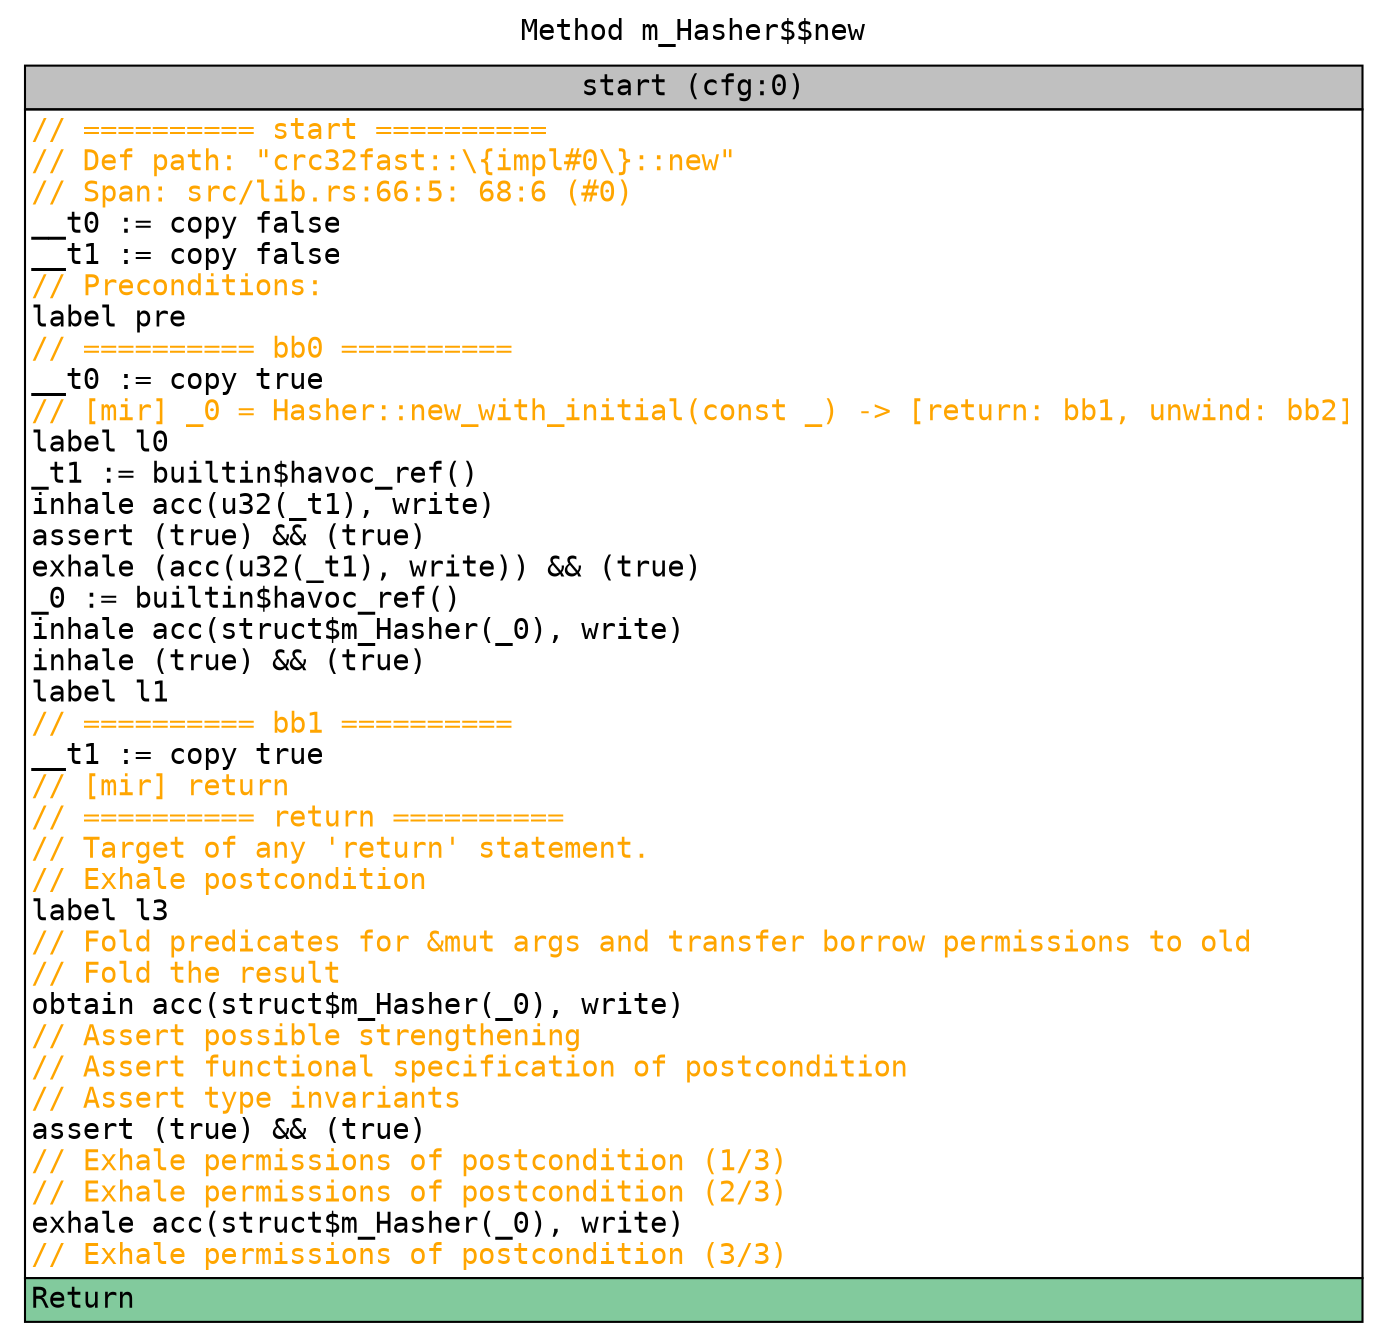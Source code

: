 digraph CFG {
graph [fontname=monospace];
node [fontname=monospace];
edge [fontname=monospace];
labelloc="t";
label="Method m_Hasher$$new";
"block_start" [shape=none,label=<<table border="0" cellborder="1" cellspacing="0"><tr><td bgcolor="gray" align="center">start (cfg:0)</td></tr><tr><td align="left" balign="left"><font color="orange">// ========== start ==========</font><br/><font color="orange">// Def path: "crc32fast::\{impl#0\}::new"</font><br/><font color="orange">// Span: src/lib.rs:66:5: 68:6 (#0)</font><br/>__t0 := copy false<br/>__t1 := copy false<br/><font color="orange">// Preconditions:</font><br/>label pre<br/><font color="orange">// ========== bb0 ==========</font><br/>__t0 := copy true<br/><font color="orange">// [mir] _0 = Hasher::new_with_initial(const _) -&gt; [return: bb1, unwind: bb2]</font><br/>label l0<br/>_t1 := builtin$havoc_ref()<br/>inhale acc(u32(_t1), write)<br/>assert (true) &amp;&amp; (true)<br/>exhale (acc(u32(_t1), write)) &amp;&amp; (true)<br/>_0 := builtin$havoc_ref()<br/>inhale acc(struct$m_Hasher(_0), write)<br/>inhale (true) &amp;&amp; (true)<br/>label l1<br/><font color="orange">// ========== bb1 ==========</font><br/>__t1 := copy true<br/><font color="orange">// [mir] return</font><br/><font color="orange">// ========== return ==========</font><br/><font color="orange">// Target of any 'return' statement.</font><br/><font color="orange">// Exhale postcondition</font><br/>label l3<br/><font color="orange">// Fold predicates for &amp;mut args and transfer borrow permissions to old</font><br/><font color="orange">// Fold the result</font><br/>obtain acc(struct$m_Hasher(_0), write)<br/><font color="orange">// Assert possible strengthening</font><br/><font color="orange">// Assert functional specification of postcondition</font><br/><font color="orange">// Assert type invariants</font><br/>assert (true) &amp;&amp; (true)<br/><font color="orange">// Exhale permissions of postcondition (1/3)</font><br/><font color="orange">// Exhale permissions of postcondition (2/3)</font><br/>exhale acc(struct$m_Hasher(_0), write)<br/><font color="orange">// Exhale permissions of postcondition (3/3)</font></td></tr><tr><td align="left" bgcolor="#82CA9D">Return<br/></td></tr></table>>];
}
